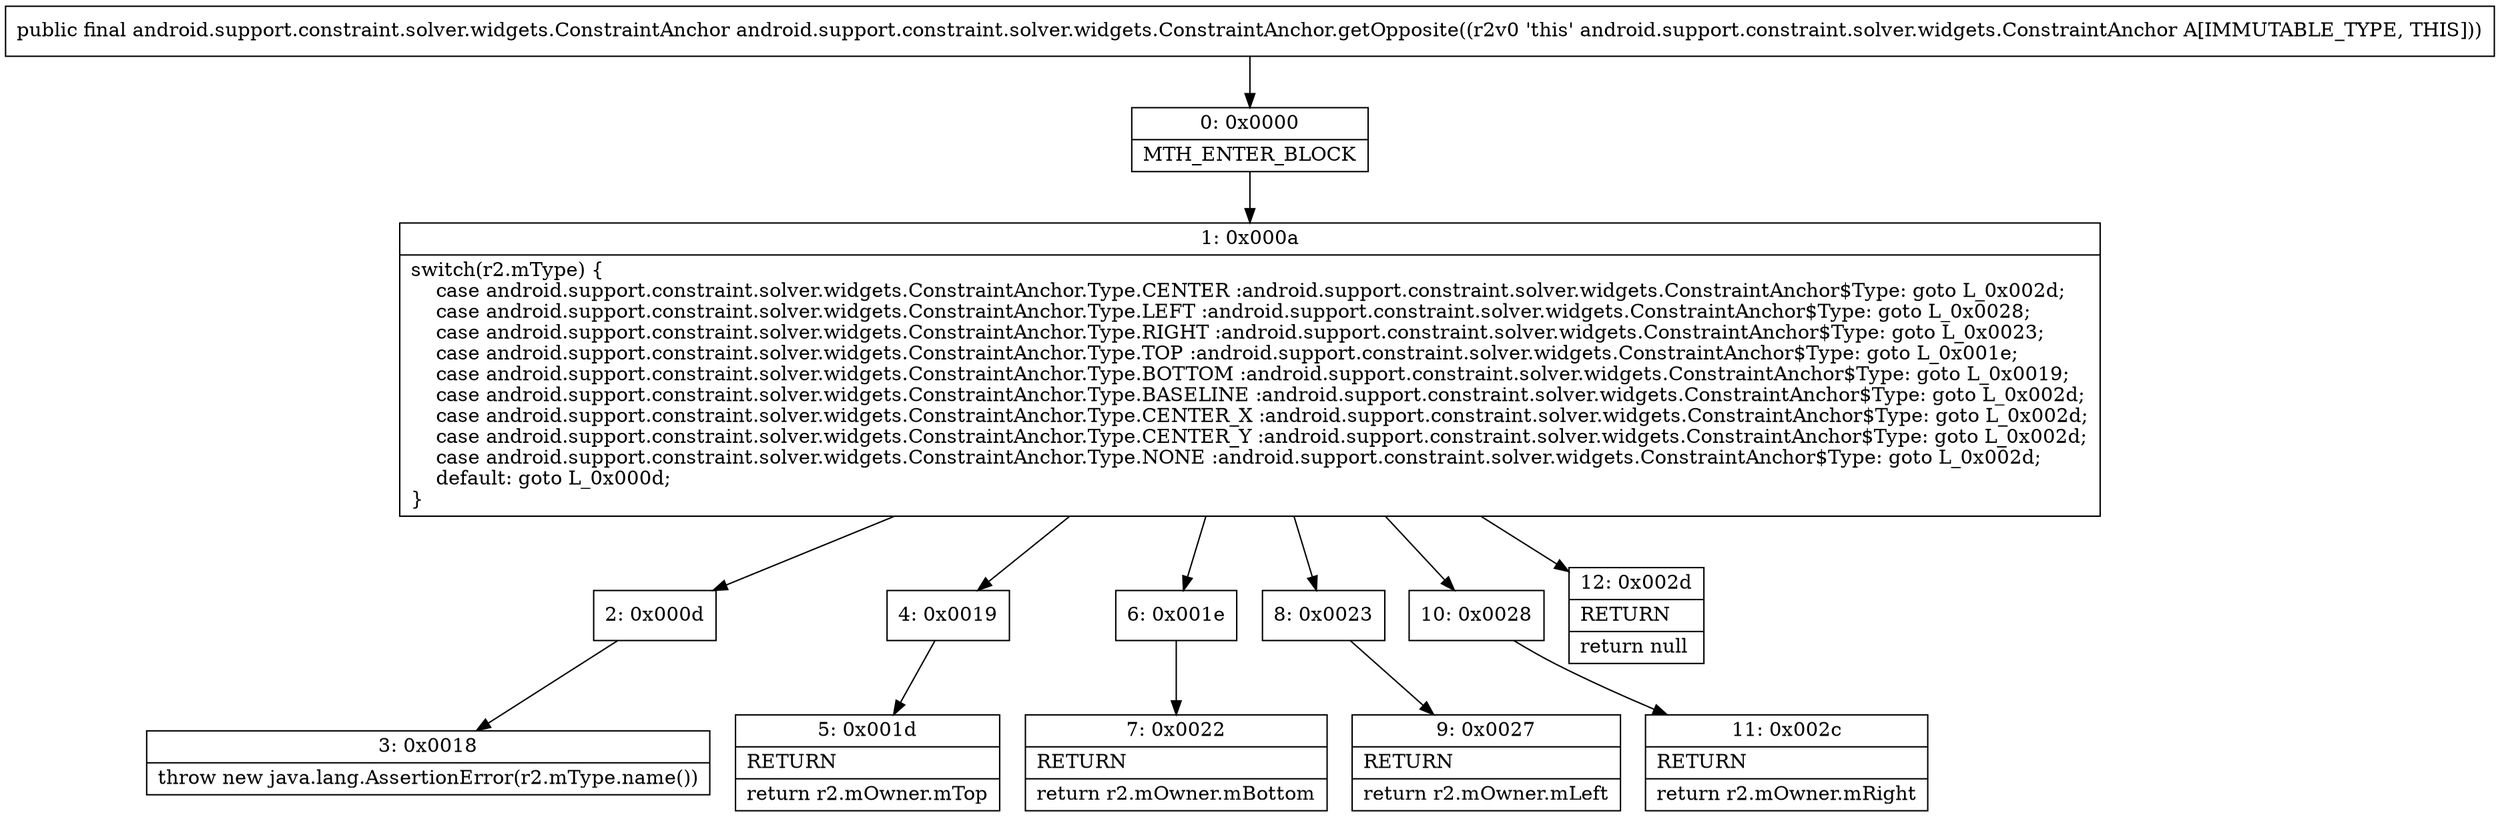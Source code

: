 digraph "CFG forandroid.support.constraint.solver.widgets.ConstraintAnchor.getOpposite()Landroid\/support\/constraint\/solver\/widgets\/ConstraintAnchor;" {
Node_0 [shape=record,label="{0\:\ 0x0000|MTH_ENTER_BLOCK\l}"];
Node_1 [shape=record,label="{1\:\ 0x000a|switch(r2.mType) \{\l    case android.support.constraint.solver.widgets.ConstraintAnchor.Type.CENTER :android.support.constraint.solver.widgets.ConstraintAnchor$Type: goto L_0x002d;\l    case android.support.constraint.solver.widgets.ConstraintAnchor.Type.LEFT :android.support.constraint.solver.widgets.ConstraintAnchor$Type: goto L_0x0028;\l    case android.support.constraint.solver.widgets.ConstraintAnchor.Type.RIGHT :android.support.constraint.solver.widgets.ConstraintAnchor$Type: goto L_0x0023;\l    case android.support.constraint.solver.widgets.ConstraintAnchor.Type.TOP :android.support.constraint.solver.widgets.ConstraintAnchor$Type: goto L_0x001e;\l    case android.support.constraint.solver.widgets.ConstraintAnchor.Type.BOTTOM :android.support.constraint.solver.widgets.ConstraintAnchor$Type: goto L_0x0019;\l    case android.support.constraint.solver.widgets.ConstraintAnchor.Type.BASELINE :android.support.constraint.solver.widgets.ConstraintAnchor$Type: goto L_0x002d;\l    case android.support.constraint.solver.widgets.ConstraintAnchor.Type.CENTER_X :android.support.constraint.solver.widgets.ConstraintAnchor$Type: goto L_0x002d;\l    case android.support.constraint.solver.widgets.ConstraintAnchor.Type.CENTER_Y :android.support.constraint.solver.widgets.ConstraintAnchor$Type: goto L_0x002d;\l    case android.support.constraint.solver.widgets.ConstraintAnchor.Type.NONE :android.support.constraint.solver.widgets.ConstraintAnchor$Type: goto L_0x002d;\l    default: goto L_0x000d;\l\}\l}"];
Node_2 [shape=record,label="{2\:\ 0x000d}"];
Node_3 [shape=record,label="{3\:\ 0x0018|throw new java.lang.AssertionError(r2.mType.name())\l}"];
Node_4 [shape=record,label="{4\:\ 0x0019}"];
Node_5 [shape=record,label="{5\:\ 0x001d|RETURN\l|return r2.mOwner.mTop\l}"];
Node_6 [shape=record,label="{6\:\ 0x001e}"];
Node_7 [shape=record,label="{7\:\ 0x0022|RETURN\l|return r2.mOwner.mBottom\l}"];
Node_8 [shape=record,label="{8\:\ 0x0023}"];
Node_9 [shape=record,label="{9\:\ 0x0027|RETURN\l|return r2.mOwner.mLeft\l}"];
Node_10 [shape=record,label="{10\:\ 0x0028}"];
Node_11 [shape=record,label="{11\:\ 0x002c|RETURN\l|return r2.mOwner.mRight\l}"];
Node_12 [shape=record,label="{12\:\ 0x002d|RETURN\l|return null\l}"];
MethodNode[shape=record,label="{public final android.support.constraint.solver.widgets.ConstraintAnchor android.support.constraint.solver.widgets.ConstraintAnchor.getOpposite((r2v0 'this' android.support.constraint.solver.widgets.ConstraintAnchor A[IMMUTABLE_TYPE, THIS])) }"];
MethodNode -> Node_0;
Node_0 -> Node_1;
Node_1 -> Node_2;
Node_1 -> Node_4;
Node_1 -> Node_6;
Node_1 -> Node_8;
Node_1 -> Node_10;
Node_1 -> Node_12;
Node_2 -> Node_3;
Node_4 -> Node_5;
Node_6 -> Node_7;
Node_8 -> Node_9;
Node_10 -> Node_11;
}

